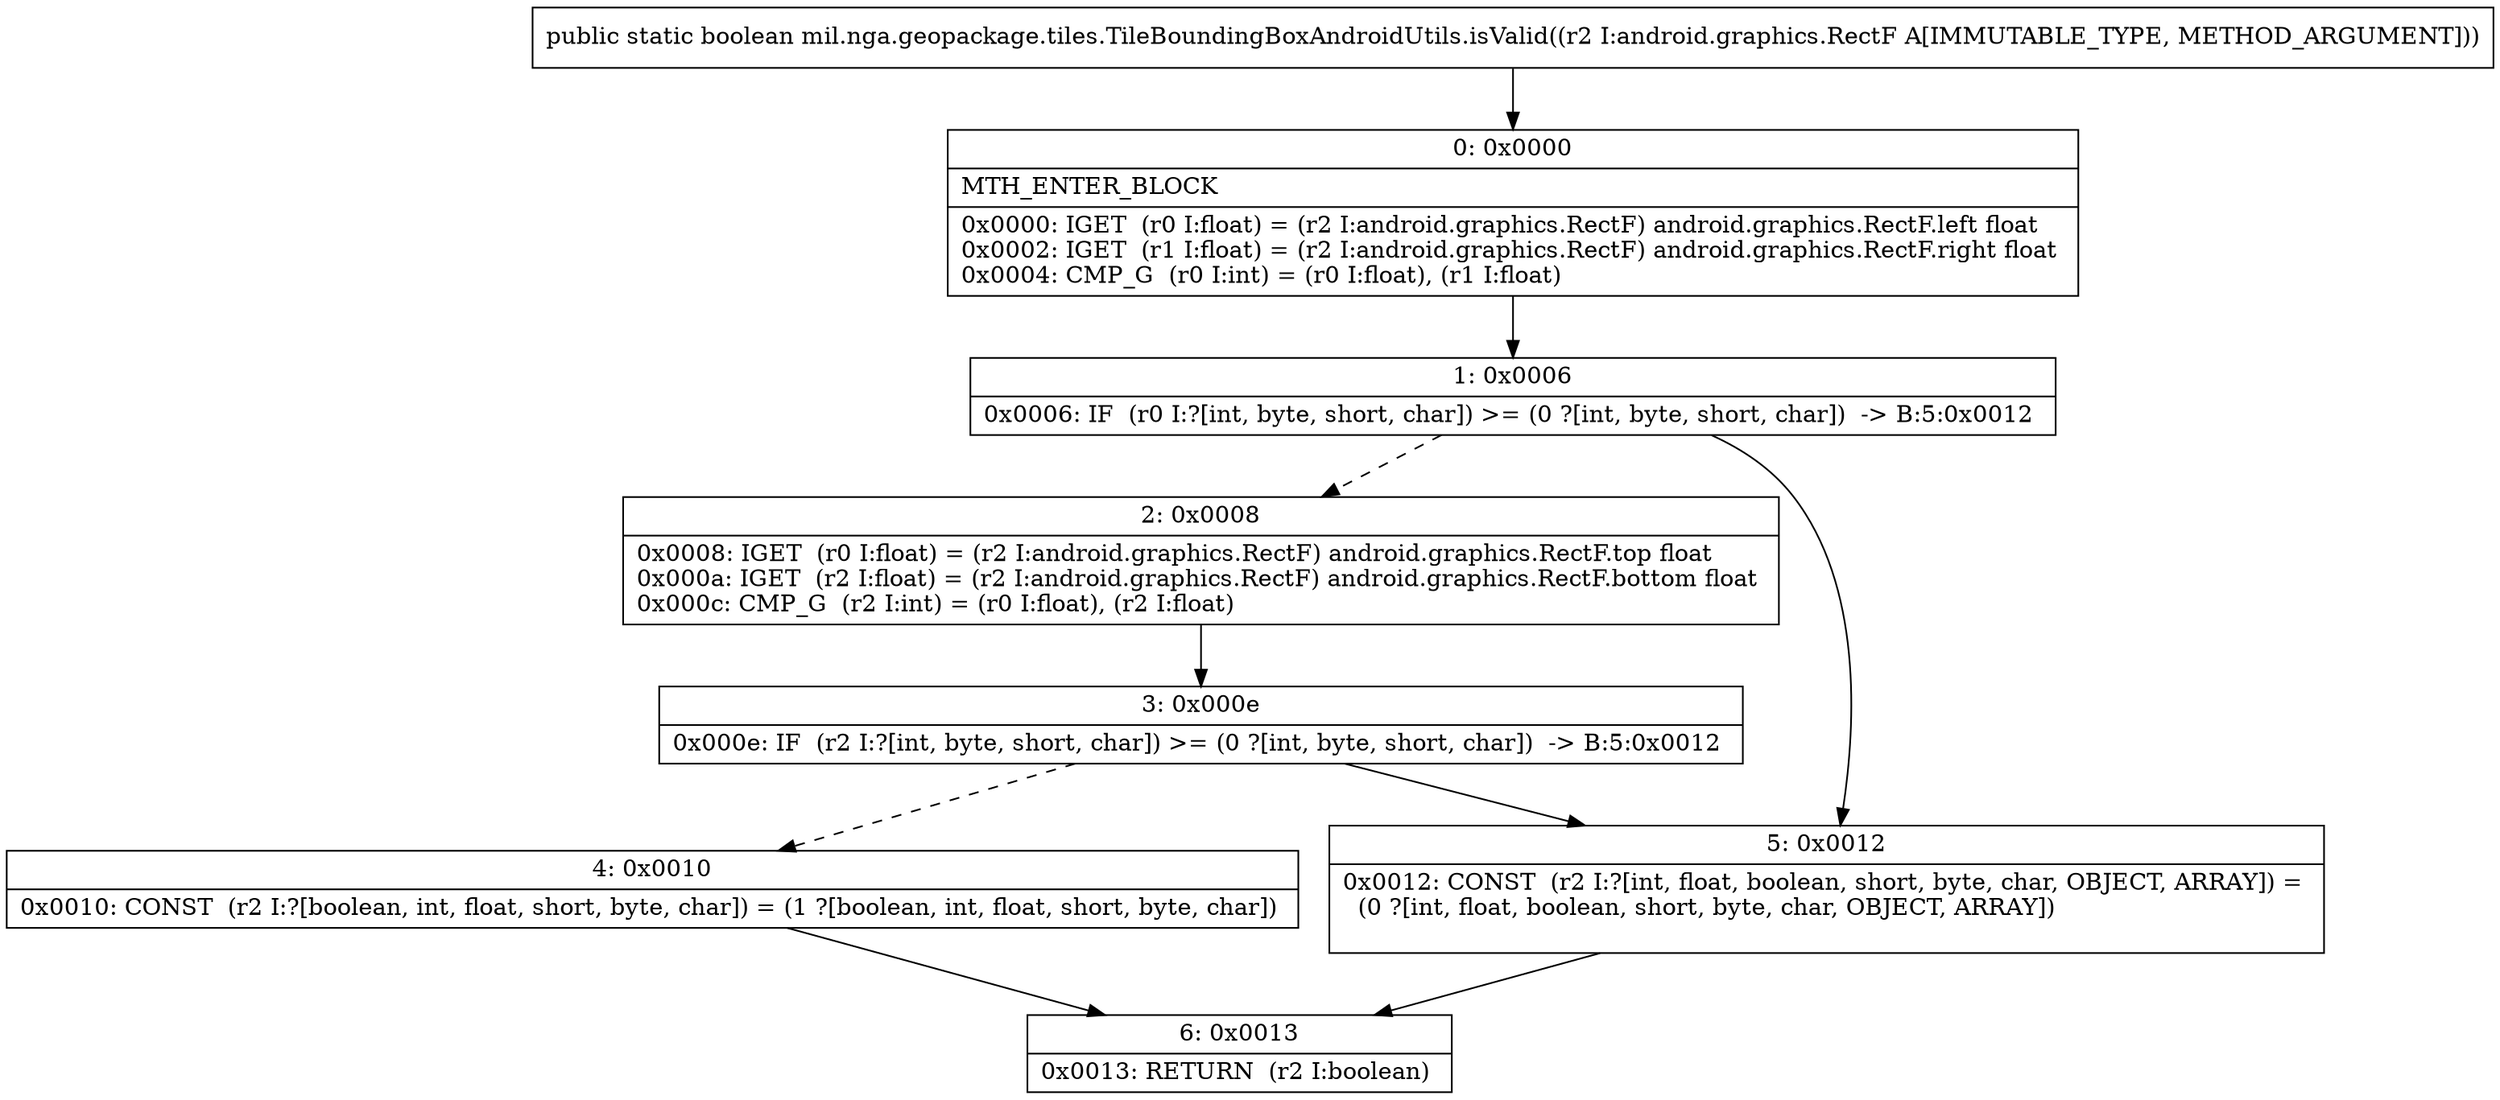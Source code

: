 digraph "CFG formil.nga.geopackage.tiles.TileBoundingBoxAndroidUtils.isValid(Landroid\/graphics\/RectF;)Z" {
Node_0 [shape=record,label="{0\:\ 0x0000|MTH_ENTER_BLOCK\l|0x0000: IGET  (r0 I:float) = (r2 I:android.graphics.RectF) android.graphics.RectF.left float \l0x0002: IGET  (r1 I:float) = (r2 I:android.graphics.RectF) android.graphics.RectF.right float \l0x0004: CMP_G  (r0 I:int) = (r0 I:float), (r1 I:float) \l}"];
Node_1 [shape=record,label="{1\:\ 0x0006|0x0006: IF  (r0 I:?[int, byte, short, char]) \>= (0 ?[int, byte, short, char])  \-\> B:5:0x0012 \l}"];
Node_2 [shape=record,label="{2\:\ 0x0008|0x0008: IGET  (r0 I:float) = (r2 I:android.graphics.RectF) android.graphics.RectF.top float \l0x000a: IGET  (r2 I:float) = (r2 I:android.graphics.RectF) android.graphics.RectF.bottom float \l0x000c: CMP_G  (r2 I:int) = (r0 I:float), (r2 I:float) \l}"];
Node_3 [shape=record,label="{3\:\ 0x000e|0x000e: IF  (r2 I:?[int, byte, short, char]) \>= (0 ?[int, byte, short, char])  \-\> B:5:0x0012 \l}"];
Node_4 [shape=record,label="{4\:\ 0x0010|0x0010: CONST  (r2 I:?[boolean, int, float, short, byte, char]) = (1 ?[boolean, int, float, short, byte, char]) \l}"];
Node_5 [shape=record,label="{5\:\ 0x0012|0x0012: CONST  (r2 I:?[int, float, boolean, short, byte, char, OBJECT, ARRAY]) = \l  (0 ?[int, float, boolean, short, byte, char, OBJECT, ARRAY])\l \l}"];
Node_6 [shape=record,label="{6\:\ 0x0013|0x0013: RETURN  (r2 I:boolean) \l}"];
MethodNode[shape=record,label="{public static boolean mil.nga.geopackage.tiles.TileBoundingBoxAndroidUtils.isValid((r2 I:android.graphics.RectF A[IMMUTABLE_TYPE, METHOD_ARGUMENT])) }"];
MethodNode -> Node_0;
Node_0 -> Node_1;
Node_1 -> Node_2[style=dashed];
Node_1 -> Node_5;
Node_2 -> Node_3;
Node_3 -> Node_4[style=dashed];
Node_3 -> Node_5;
Node_4 -> Node_6;
Node_5 -> Node_6;
}

